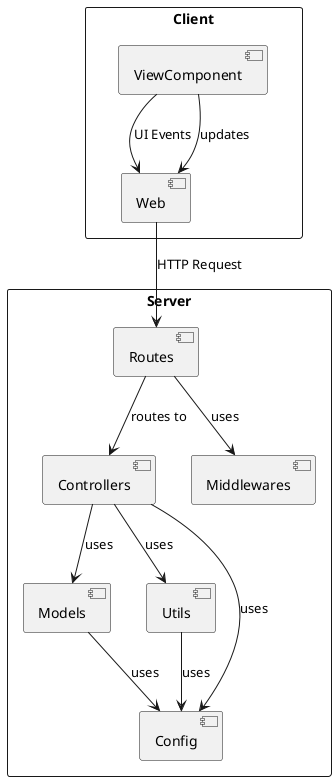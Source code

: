 @startuml Server Package Diagram

skinparam packageStyle rectangle
skinparam backgroundColor white
skinparam handwritten false

package "Client" {
    [Web]
    [ViewComponent]
}

package "Server" {
    [Controllers]
    [Models]
    [Routes]
    [Middlewares]
    [Utils]
    [Config]
}

' Client to Server flow
Web --> Routes : HTTP Request
ViewComponent --> Web : UI Events

' Server internal flow
Routes --> Controllers : routes to
Controllers --> Models : uses
Controllers --> Utils : uses
Controllers --> Config : uses
Routes --> Middlewares : uses

' Component relationships
ViewComponent --> Web : updates
Models --> Config : uses
Utils --> Config : uses

@enduml 